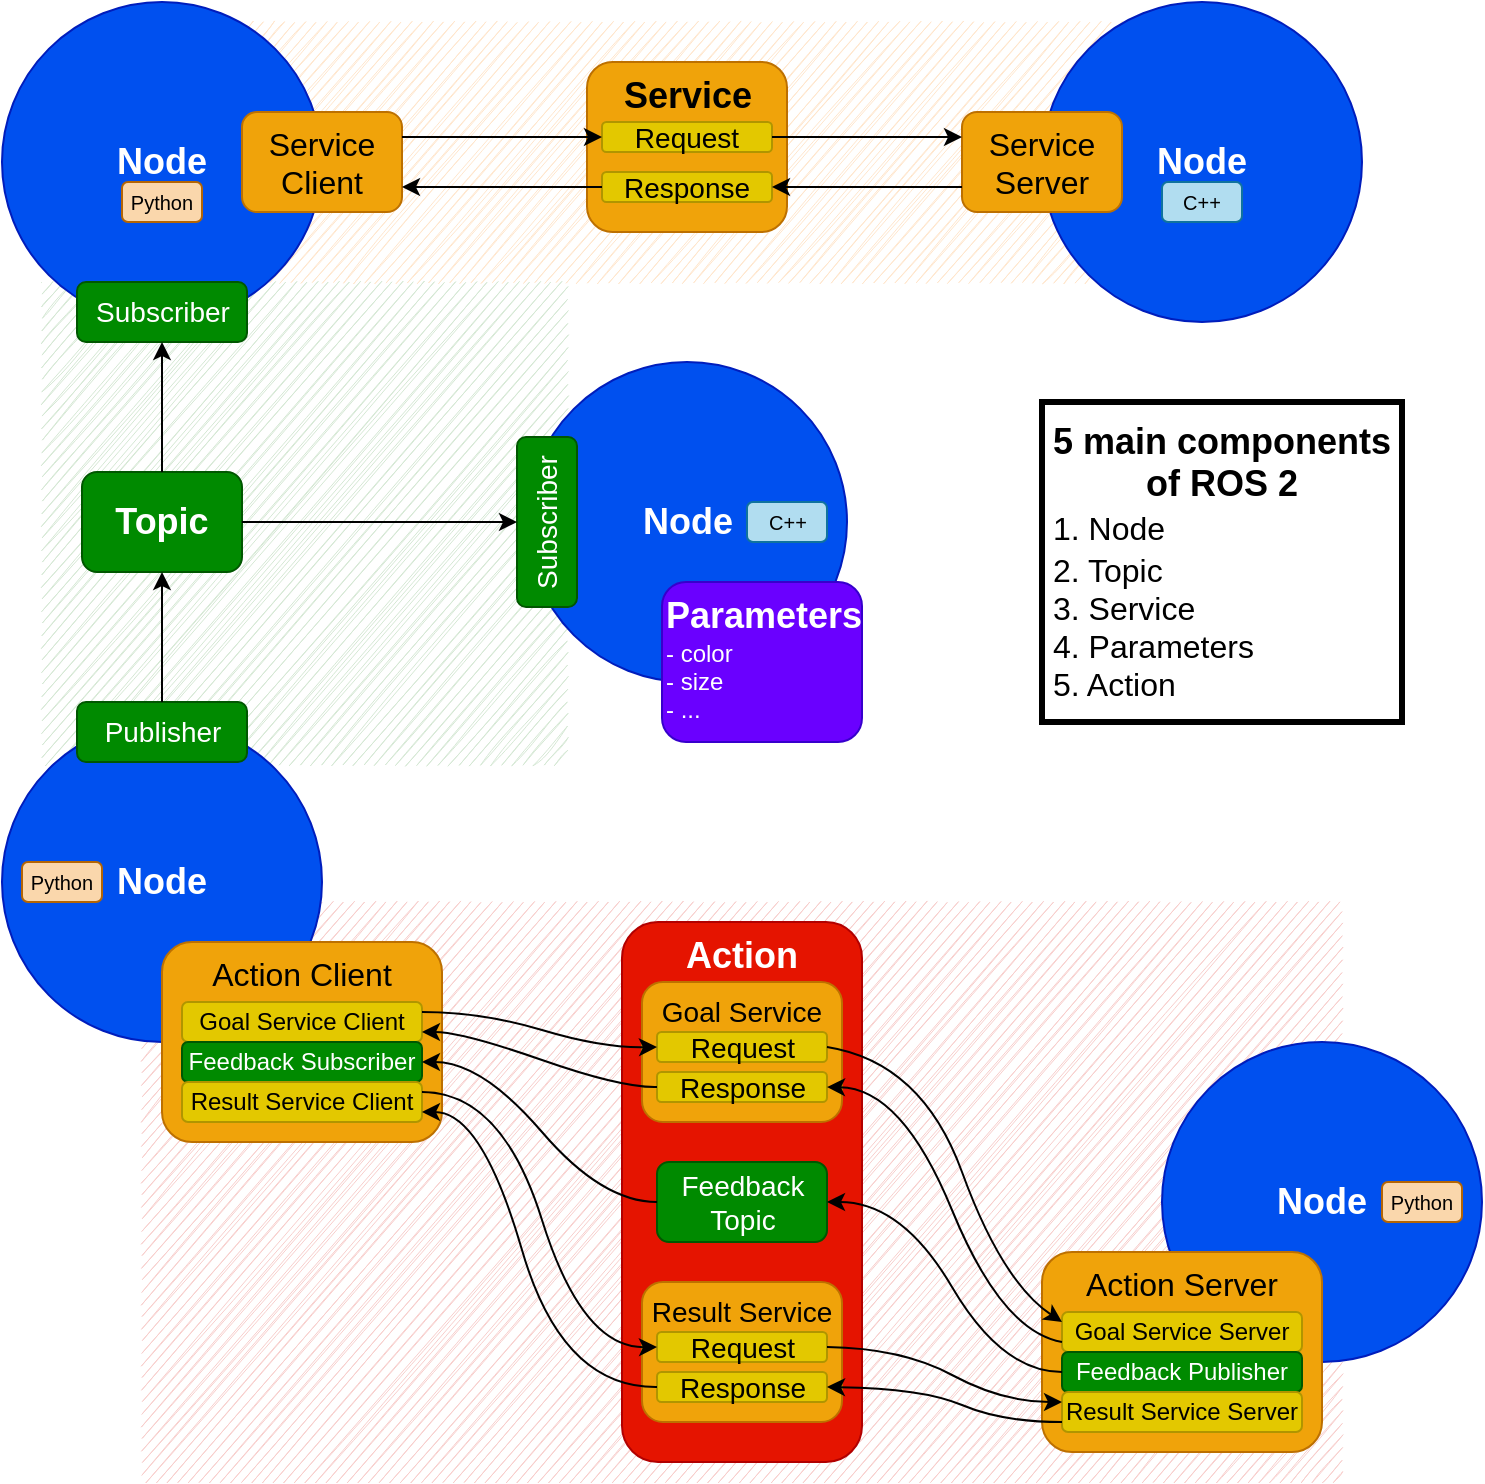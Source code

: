<mxfile version="16.5.1" type="device"><diagram id="7dq1JJc_gvja--6DrNi7" name="Page-1"><mxGraphModel dx="1106" dy="887" grid="1" gridSize="10" guides="1" tooltips="1" connect="1" arrows="1" fold="1" page="1" pageScale="1" pageWidth="850" pageHeight="1100" math="0" shadow="0"><root><mxCell id="0"/><mxCell id="1" parent="0"/><mxCell id="LAC1efSy8DzmnA_iOcIL-65" value="" style="rounded=0;whiteSpace=wrap;html=1;fontSize=18;fillColor=#f8cecc;strokeColor=none;shadow=0;sketch=1;glass=0;" vertex="1" parent="1"><mxGeometry x="150" y="530" width="600" height="290" as="geometry"/></mxCell><mxCell id="LAC1efSy8DzmnA_iOcIL-64" value="" style="rounded=0;whiteSpace=wrap;html=1;fontSize=18;fillColor=#ffe6cc;strokeColor=none;shadow=0;sketch=1;glass=0;" vertex="1" parent="1"><mxGeometry x="200" y="90" width="440" height="130" as="geometry"/></mxCell><mxCell id="LAC1efSy8DzmnA_iOcIL-63" value="" style="rounded=0;whiteSpace=wrap;html=1;fontSize=18;fillColor=#d5e8d4;strokeColor=none;gradientColor=none;shadow=0;sketch=1;glass=0;" vertex="1" parent="1"><mxGeometry x="100" y="220" width="260" height="240" as="geometry"/></mxCell><mxCell id="LAC1efSy8DzmnA_iOcIL-34" value="Node" style="ellipse;whiteSpace=wrap;html=1;aspect=fixed;fontSize=18;fontStyle=1;fillColor=#0050ef;fontColor=#ffffff;strokeColor=#001DBC;" vertex="1" parent="1"><mxGeometry x="660" y="600" width="160" height="160" as="geometry"/></mxCell><mxCell id="LAC1efSy8DzmnA_iOcIL-44" value="Action" style="rounded=1;whiteSpace=wrap;html=1;fontSize=18;verticalAlign=top;fontStyle=1;fillColor=#e51400;fontColor=#ffffff;strokeColor=#B20000;" vertex="1" parent="1"><mxGeometry x="390" y="540" width="120" height="270" as="geometry"/></mxCell><mxCell id="LAC1efSy8DzmnA_iOcIL-33" value="Action Server" style="rounded=1;whiteSpace=wrap;html=1;fontSize=16;verticalAlign=top;fillColor=#f0a30a;fontColor=#000000;strokeColor=#BD7000;" vertex="1" parent="1"><mxGeometry x="600" y="705" width="140" height="100" as="geometry"/></mxCell><mxCell id="LAC1efSy8DzmnA_iOcIL-1" value="Node" style="ellipse;whiteSpace=wrap;html=1;aspect=fixed;fontSize=18;fontStyle=1;fillColor=#0050ef;strokeColor=#001DBC;fontColor=#ffffff;" vertex="1" parent="1"><mxGeometry x="80" y="80" width="160" height="160" as="geometry"/></mxCell><mxCell id="LAC1efSy8DzmnA_iOcIL-4" value="Service" style="rounded=1;whiteSpace=wrap;html=1;fontSize=18;verticalAlign=top;fontStyle=1;fillColor=#f0a30a;fontColor=#000000;strokeColor=#BD7000;" vertex="1" parent="1"><mxGeometry x="372.5" y="110" width="100" height="85" as="geometry"/></mxCell><mxCell id="LAC1efSy8DzmnA_iOcIL-6" value="Response" style="rounded=1;whiteSpace=wrap;html=1;fontSize=14;fillColor=#e3c800;fontColor=#000000;strokeColor=#B09500;" vertex="1" parent="1"><mxGeometry x="380" y="165" width="85" height="15" as="geometry"/></mxCell><mxCell id="LAC1efSy8DzmnA_iOcIL-7" value="Request" style="rounded=1;whiteSpace=wrap;html=1;fontSize=14;fillColor=#e3c800;fontColor=#000000;strokeColor=#B09500;" vertex="1" parent="1"><mxGeometry x="380" y="140" width="85" height="15" as="geometry"/></mxCell><mxCell id="LAC1efSy8DzmnA_iOcIL-9" value="Service&lt;br style=&quot;font-size: 16px&quot;&gt;Client" style="rounded=1;whiteSpace=wrap;html=1;fontSize=16;verticalAlign=top;fillColor=#f0a30a;fontColor=#000000;strokeColor=#BD7000;" vertex="1" parent="1"><mxGeometry x="200" y="135" width="80" height="50" as="geometry"/></mxCell><mxCell id="LAC1efSy8DzmnA_iOcIL-10" value="Topic" style="rounded=1;whiteSpace=wrap;html=1;fontSize=18;verticalAlign=middle;fontStyle=1;fillColor=#008a00;strokeColor=#005700;fontColor=#ffffff;" vertex="1" parent="1"><mxGeometry x="120" y="315" width="80" height="50" as="geometry"/></mxCell><mxCell id="LAC1efSy8DzmnA_iOcIL-11" value="Subscriber" style="rounded=1;whiteSpace=wrap;html=1;fontSize=14;fillColor=#008a00;strokeColor=#005700;fontColor=#ffffff;" vertex="1" parent="1"><mxGeometry x="117.5" y="220" width="85" height="30" as="geometry"/></mxCell><mxCell id="LAC1efSy8DzmnA_iOcIL-14" value="Node" style="ellipse;whiteSpace=wrap;html=1;aspect=fixed;fontSize=18;fontStyle=1;fillColor=#0050ef;fontColor=#ffffff;strokeColor=#001DBC;" vertex="1" parent="1"><mxGeometry x="600" y="80" width="160" height="160" as="geometry"/></mxCell><mxCell id="LAC1efSy8DzmnA_iOcIL-8" value="Service&lt;br style=&quot;font-size: 16px;&quot;&gt;Server" style="rounded=1;whiteSpace=wrap;html=1;fontSize=16;verticalAlign=top;fillColor=#f0a30a;fontColor=#000000;strokeColor=#BD7000;" vertex="1" parent="1"><mxGeometry x="560" y="135" width="80" height="50" as="geometry"/></mxCell><mxCell id="LAC1efSy8DzmnA_iOcIL-16" value="" style="endArrow=classic;html=1;rounded=0;fontSize=18;exitX=1;exitY=0.25;exitDx=0;exitDy=0;entryX=0;entryY=0.5;entryDx=0;entryDy=0;" edge="1" parent="1" source="LAC1efSy8DzmnA_iOcIL-9" target="LAC1efSy8DzmnA_iOcIL-7"><mxGeometry width="50" height="50" relative="1" as="geometry"><mxPoint x="250" y="260" as="sourcePoint"/><mxPoint x="300" y="210" as="targetPoint"/></mxGeometry></mxCell><mxCell id="LAC1efSy8DzmnA_iOcIL-17" value="" style="endArrow=classic;html=1;rounded=0;fontSize=18;entryX=0;entryY=0.25;entryDx=0;entryDy=0;exitX=1;exitY=0.5;exitDx=0;exitDy=0;" edge="1" parent="1" source="LAC1efSy8DzmnA_iOcIL-7" target="LAC1efSy8DzmnA_iOcIL-8"><mxGeometry width="50" height="50" relative="1" as="geometry"><mxPoint x="490" y="170" as="sourcePoint"/><mxPoint x="392.5" y="160" as="targetPoint"/></mxGeometry></mxCell><mxCell id="LAC1efSy8DzmnA_iOcIL-18" value="" style="endArrow=classic;html=1;rounded=0;fontSize=18;entryX=1;entryY=0.5;entryDx=0;entryDy=0;exitX=0;exitY=0.75;exitDx=0;exitDy=0;" edge="1" parent="1" source="LAC1efSy8DzmnA_iOcIL-8" target="LAC1efSy8DzmnA_iOcIL-6"><mxGeometry width="50" height="50" relative="1" as="geometry"><mxPoint x="520" y="250" as="sourcePoint"/><mxPoint x="570" y="200" as="targetPoint"/></mxGeometry></mxCell><mxCell id="LAC1efSy8DzmnA_iOcIL-19" value="" style="endArrow=classic;html=1;rounded=0;fontSize=18;entryX=1;entryY=0.75;entryDx=0;entryDy=0;exitX=0;exitY=0.5;exitDx=0;exitDy=0;" edge="1" parent="1" source="LAC1efSy8DzmnA_iOcIL-6" target="LAC1efSy8DzmnA_iOcIL-9"><mxGeometry width="50" height="50" relative="1" as="geometry"><mxPoint x="570" y="177.5" as="sourcePoint"/><mxPoint x="477.5" y="200" as="targetPoint"/></mxGeometry></mxCell><mxCell id="LAC1efSy8DzmnA_iOcIL-20" value="Node" style="ellipse;whiteSpace=wrap;html=1;aspect=fixed;fontSize=18;fontStyle=1;fillColor=#0050ef;fontColor=#ffffff;strokeColor=#001DBC;" vertex="1" parent="1"><mxGeometry x="80" y="440" width="160" height="160" as="geometry"/></mxCell><mxCell id="LAC1efSy8DzmnA_iOcIL-12" value="Publisher" style="rounded=1;whiteSpace=wrap;html=1;fontSize=14;fillColor=#008a00;strokeColor=#005700;fontColor=#ffffff;" vertex="1" parent="1"><mxGeometry x="117.5" y="430" width="85" height="30" as="geometry"/></mxCell><mxCell id="LAC1efSy8DzmnA_iOcIL-21" value="Node" style="ellipse;whiteSpace=wrap;html=1;aspect=fixed;fontSize=18;fontStyle=1;fillColor=#0050ef;fontColor=#ffffff;strokeColor=#001DBC;sketch=0;" vertex="1" parent="1"><mxGeometry x="342.5" y="260" width="160" height="160" as="geometry"/></mxCell><mxCell id="LAC1efSy8DzmnA_iOcIL-13" value="Subscriber" style="rounded=1;whiteSpace=wrap;html=1;fontSize=14;rotation=-90;fillColor=#008a00;strokeColor=#005700;fontColor=#ffffff;" vertex="1" parent="1"><mxGeometry x="310" y="325" width="85" height="30" as="geometry"/></mxCell><mxCell id="LAC1efSy8DzmnA_iOcIL-22" value="" style="endArrow=classic;html=1;rounded=0;fontSize=18;entryX=0.5;entryY=1;entryDx=0;entryDy=0;exitX=0.5;exitY=0;exitDx=0;exitDy=0;" edge="1" parent="1" source="LAC1efSy8DzmnA_iOcIL-12" target="LAC1efSy8DzmnA_iOcIL-10"><mxGeometry width="50" height="50" relative="1" as="geometry"><mxPoint x="230" y="440" as="sourcePoint"/><mxPoint x="280" y="390" as="targetPoint"/></mxGeometry></mxCell><mxCell id="LAC1efSy8DzmnA_iOcIL-23" value="" style="endArrow=classic;html=1;rounded=0;fontSize=18;entryX=0.5;entryY=0;entryDx=0;entryDy=0;exitX=1;exitY=0.5;exitDx=0;exitDy=0;" edge="1" parent="1" source="LAC1efSy8DzmnA_iOcIL-10" target="LAC1efSy8DzmnA_iOcIL-13"><mxGeometry width="50" height="50" relative="1" as="geometry"><mxPoint x="170" y="440" as="sourcePoint"/><mxPoint x="170" y="375" as="targetPoint"/></mxGeometry></mxCell><mxCell id="LAC1efSy8DzmnA_iOcIL-24" value="" style="endArrow=classic;html=1;rounded=0;fontSize=18;entryX=0.5;entryY=1;entryDx=0;entryDy=0;exitX=0.5;exitY=0;exitDx=0;exitDy=0;" edge="1" parent="1" source="LAC1efSy8DzmnA_iOcIL-10" target="LAC1efSy8DzmnA_iOcIL-11"><mxGeometry width="50" height="50" relative="1" as="geometry"><mxPoint x="210" y="350" as="sourcePoint"/><mxPoint x="347.5" y="350" as="targetPoint"/></mxGeometry></mxCell><mxCell id="LAC1efSy8DzmnA_iOcIL-25" value="Action Client" style="rounded=1;whiteSpace=wrap;html=1;fontSize=16;verticalAlign=top;fillColor=#f0a30a;fontColor=#000000;strokeColor=#BD7000;" vertex="1" parent="1"><mxGeometry x="160" y="550" width="140" height="100" as="geometry"/></mxCell><mxCell id="LAC1efSy8DzmnA_iOcIL-26" value="Goal Service Client" style="rounded=1;whiteSpace=wrap;html=1;fillColor=#e3c800;fontColor=#000000;strokeColor=#B09500;" vertex="1" parent="1"><mxGeometry x="170" y="580" width="120" height="20" as="geometry"/></mxCell><mxCell id="LAC1efSy8DzmnA_iOcIL-27" value="Goal Service Server" style="rounded=1;whiteSpace=wrap;html=1;fillColor=#e3c800;fontColor=#000000;strokeColor=#B09500;" vertex="1" parent="1"><mxGeometry x="610" y="735" width="120" height="20" as="geometry"/></mxCell><mxCell id="LAC1efSy8DzmnA_iOcIL-28" value="Feedback Subscriber" style="rounded=1;whiteSpace=wrap;html=1;fillColor=#008a00;fontColor=#ffffff;strokeColor=#005700;" vertex="1" parent="1"><mxGeometry x="170" y="600" width="120" height="20" as="geometry"/></mxCell><mxCell id="LAC1efSy8DzmnA_iOcIL-29" value="Feedback Publisher" style="rounded=1;whiteSpace=wrap;html=1;fillColor=#008a00;fontColor=#ffffff;strokeColor=#005700;" vertex="1" parent="1"><mxGeometry x="610" y="755" width="120" height="20" as="geometry"/></mxCell><mxCell id="LAC1efSy8DzmnA_iOcIL-30" value="Result Service Client" style="rounded=1;whiteSpace=wrap;html=1;fillColor=#e3c800;fontColor=#000000;strokeColor=#B09500;" vertex="1" parent="1"><mxGeometry x="170" y="620" width="120" height="20" as="geometry"/></mxCell><mxCell id="LAC1efSy8DzmnA_iOcIL-31" value="Result Service Server" style="rounded=1;whiteSpace=wrap;html=1;fillColor=#e3c800;fontColor=#000000;strokeColor=#B09500;" vertex="1" parent="1"><mxGeometry x="610" y="775" width="120" height="20" as="geometry"/></mxCell><mxCell id="LAC1efSy8DzmnA_iOcIL-35" value="Goal Service" style="rounded=1;whiteSpace=wrap;html=1;fontSize=14;verticalAlign=top;fillColor=#f0a30a;fontColor=#000000;strokeColor=#BD7000;" vertex="1" parent="1"><mxGeometry x="400" y="570" width="100" height="70" as="geometry"/></mxCell><mxCell id="LAC1efSy8DzmnA_iOcIL-37" value="Request" style="rounded=1;whiteSpace=wrap;html=1;fontSize=14;fillColor=#e3c800;fontColor=#000000;strokeColor=#B09500;" vertex="1" parent="1"><mxGeometry x="407.5" y="595" width="85" height="15" as="geometry"/></mxCell><mxCell id="LAC1efSy8DzmnA_iOcIL-38" value="Response" style="rounded=1;whiteSpace=wrap;html=1;fontSize=14;fillColor=#e3c800;fontColor=#000000;strokeColor=#B09500;" vertex="1" parent="1"><mxGeometry x="407.5" y="615" width="85" height="15" as="geometry"/></mxCell><mxCell id="LAC1efSy8DzmnA_iOcIL-40" value="Result Service" style="rounded=1;whiteSpace=wrap;html=1;fontSize=14;verticalAlign=top;fillColor=#f0a30a;fontColor=#000000;strokeColor=#BD7000;" vertex="1" parent="1"><mxGeometry x="400" y="720" width="100" height="70" as="geometry"/></mxCell><mxCell id="LAC1efSy8DzmnA_iOcIL-41" value="Request" style="rounded=1;whiteSpace=wrap;html=1;fontSize=14;fillColor=#e3c800;fontColor=#000000;strokeColor=#B09500;" vertex="1" parent="1"><mxGeometry x="407.5" y="745" width="85" height="15" as="geometry"/></mxCell><mxCell id="LAC1efSy8DzmnA_iOcIL-42" value="Response" style="rounded=1;whiteSpace=wrap;html=1;fontSize=14;fillColor=#e3c800;fontColor=#000000;strokeColor=#B09500;" vertex="1" parent="1"><mxGeometry x="407.5" y="765" width="85" height="15" as="geometry"/></mxCell><mxCell id="LAC1efSy8DzmnA_iOcIL-43" value="Feedback&lt;br&gt;Topic" style="rounded=1;whiteSpace=wrap;html=1;fontSize=14;fillColor=#008a00;fontColor=#ffffff;strokeColor=#005700;" vertex="1" parent="1"><mxGeometry x="407.5" y="660" width="85" height="40" as="geometry"/></mxCell><mxCell id="LAC1efSy8DzmnA_iOcIL-45" value="" style="endArrow=classic;html=1;fontSize=18;exitX=1;exitY=0.25;exitDx=0;exitDy=0;entryX=0;entryY=0.5;entryDx=0;entryDy=0;curved=1;" edge="1" parent="1" source="LAC1efSy8DzmnA_iOcIL-26" target="LAC1efSy8DzmnA_iOcIL-37"><mxGeometry width="50" height="50" relative="1" as="geometry"><mxPoint x="320" y="600" as="sourcePoint"/><mxPoint x="340" y="700" as="targetPoint"/><Array as="points"><mxPoint x="320" y="585"/><mxPoint x="380" y="603"/></Array></mxGeometry></mxCell><mxCell id="LAC1efSy8DzmnA_iOcIL-46" value="" style="endArrow=classic;html=1;fontSize=18;exitX=0;exitY=0.5;exitDx=0;exitDy=0;entryX=1;entryY=0.75;entryDx=0;entryDy=0;curved=1;" edge="1" parent="1" source="LAC1efSy8DzmnA_iOcIL-38" target="LAC1efSy8DzmnA_iOcIL-26"><mxGeometry width="50" height="50" relative="1" as="geometry"><mxPoint x="300" y="595.0" as="sourcePoint"/><mxPoint x="417.5" y="612.5" as="targetPoint"/><Array as="points"><mxPoint x="390" y="623"/><mxPoint x="310" y="595"/></Array></mxGeometry></mxCell><mxCell id="LAC1efSy8DzmnA_iOcIL-48" value="" style="endArrow=classic;html=1;fontSize=18;curved=1;exitX=1;exitY=0.5;exitDx=0;exitDy=0;entryX=0;entryY=0.25;entryDx=0;entryDy=0;" edge="1" parent="1" source="LAC1efSy8DzmnA_iOcIL-37" target="LAC1efSy8DzmnA_iOcIL-27"><mxGeometry width="50" height="50" relative="1" as="geometry"><mxPoint x="610" y="640" as="sourcePoint"/><mxPoint x="660" y="590" as="targetPoint"/><Array as="points"><mxPoint x="540" y="610"/><mxPoint x="580" y="720"/></Array></mxGeometry></mxCell><mxCell id="LAC1efSy8DzmnA_iOcIL-49" value="" style="endArrow=classic;html=1;fontSize=18;curved=1;exitX=0;exitY=0.75;exitDx=0;exitDy=0;entryX=1;entryY=0.5;entryDx=0;entryDy=0;" edge="1" parent="1" source="LAC1efSy8DzmnA_iOcIL-27" target="LAC1efSy8DzmnA_iOcIL-38"><mxGeometry width="50" height="50" relative="1" as="geometry"><mxPoint x="502.5" y="612.5" as="sourcePoint"/><mxPoint x="620" y="750" as="targetPoint"/><Array as="points"><mxPoint x="580" y="745"/><mxPoint x="530" y="623"/></Array></mxGeometry></mxCell><mxCell id="LAC1efSy8DzmnA_iOcIL-50" value="" style="endArrow=classic;html=1;fontSize=18;curved=1;entryX=1;entryY=0.5;entryDx=0;entryDy=0;exitX=0;exitY=0.5;exitDx=0;exitDy=0;" edge="1" parent="1" source="LAC1efSy8DzmnA_iOcIL-29" target="LAC1efSy8DzmnA_iOcIL-43"><mxGeometry width="50" height="50" relative="1" as="geometry"><mxPoint x="530" y="790" as="sourcePoint"/><mxPoint x="580" y="740" as="targetPoint"/><Array as="points"><mxPoint x="580" y="765"/><mxPoint x="530" y="680"/></Array></mxGeometry></mxCell><mxCell id="LAC1efSy8DzmnA_iOcIL-51" value="" style="endArrow=classic;html=1;fontSize=18;curved=1;entryX=1;entryY=0.5;entryDx=0;entryDy=0;exitX=0;exitY=0.5;exitDx=0;exitDy=0;" edge="1" parent="1" source="LAC1efSy8DzmnA_iOcIL-43" target="LAC1efSy8DzmnA_iOcIL-28"><mxGeometry width="50" height="50" relative="1" as="geometry"><mxPoint x="300" y="740" as="sourcePoint"/><mxPoint x="350" y="690" as="targetPoint"/><Array as="points"><mxPoint x="380" y="680"/><mxPoint x="320" y="610"/></Array></mxGeometry></mxCell><mxCell id="LAC1efSy8DzmnA_iOcIL-52" value="" style="endArrow=classic;html=1;fontSize=18;curved=1;exitX=1;exitY=0.25;exitDx=0;exitDy=0;entryX=0;entryY=0.5;entryDx=0;entryDy=0;" edge="1" parent="1" source="LAC1efSy8DzmnA_iOcIL-30" target="LAC1efSy8DzmnA_iOcIL-41"><mxGeometry width="50" height="50" relative="1" as="geometry"><mxPoint x="330" y="730" as="sourcePoint"/><mxPoint x="380" y="680" as="targetPoint"/><Array as="points"><mxPoint x="330" y="625"/><mxPoint x="370" y="753"/></Array></mxGeometry></mxCell><mxCell id="LAC1efSy8DzmnA_iOcIL-53" value="" style="endArrow=classic;html=1;fontSize=18;curved=1;entryX=1;entryY=0.75;entryDx=0;entryDy=0;exitX=0;exitY=0.5;exitDx=0;exitDy=0;" edge="1" parent="1" source="LAC1efSy8DzmnA_iOcIL-42" target="LAC1efSy8DzmnA_iOcIL-30"><mxGeometry width="50" height="50" relative="1" as="geometry"><mxPoint x="280" y="750" as="sourcePoint"/><mxPoint x="330" y="700" as="targetPoint"/><Array as="points"><mxPoint x="360" y="773"/><mxPoint x="320" y="635"/></Array></mxGeometry></mxCell><mxCell id="LAC1efSy8DzmnA_iOcIL-54" value="" style="endArrow=classic;html=1;fontSize=18;curved=1;exitX=1;exitY=0.5;exitDx=0;exitDy=0;entryX=0;entryY=0.25;entryDx=0;entryDy=0;" edge="1" parent="1" source="LAC1efSy8DzmnA_iOcIL-41" target="LAC1efSy8DzmnA_iOcIL-31"><mxGeometry width="50" height="50" relative="1" as="geometry"><mxPoint x="540" y="850" as="sourcePoint"/><mxPoint x="590" y="800" as="targetPoint"/><Array as="points"><mxPoint x="530" y="753"/><mxPoint x="580" y="780"/></Array></mxGeometry></mxCell><mxCell id="LAC1efSy8DzmnA_iOcIL-55" value="" style="endArrow=classic;html=1;fontSize=18;curved=1;entryX=1;entryY=0.5;entryDx=0;entryDy=0;exitX=0;exitY=0.75;exitDx=0;exitDy=0;" edge="1" parent="1" source="LAC1efSy8DzmnA_iOcIL-31" target="LAC1efSy8DzmnA_iOcIL-42"><mxGeometry width="50" height="50" relative="1" as="geometry"><mxPoint x="540" y="850" as="sourcePoint"/><mxPoint x="590" y="800" as="targetPoint"/><Array as="points"><mxPoint x="580" y="790"/><mxPoint x="540" y="773"/></Array></mxGeometry></mxCell><mxCell id="LAC1efSy8DzmnA_iOcIL-56" value="C++" style="rounded=1;whiteSpace=wrap;html=1;fontSize=10;fillColor=#b1ddf0;strokeColor=#10739e;" vertex="1" parent="1"><mxGeometry x="660" y="170" width="40" height="20" as="geometry"/></mxCell><mxCell id="LAC1efSy8DzmnA_iOcIL-57" value="C++" style="rounded=1;whiteSpace=wrap;html=1;fontSize=10;fillColor=#b1ddf0;strokeColor=#10739e;" vertex="1" parent="1"><mxGeometry x="452.5" y="330" width="40" height="20" as="geometry"/></mxCell><mxCell id="LAC1efSy8DzmnA_iOcIL-3" value="Python" style="rounded=1;whiteSpace=wrap;html=1;fontSize=10;fillColor=#fad7ac;strokeColor=#b46504;" vertex="1" parent="1"><mxGeometry x="90" y="510" width="40" height="20" as="geometry"/></mxCell><mxCell id="LAC1efSy8DzmnA_iOcIL-58" value="Python" style="rounded=1;whiteSpace=wrap;html=1;fontSize=10;fillColor=#fad7ac;strokeColor=#b46504;" vertex="1" parent="1"><mxGeometry x="140" y="170" width="40" height="20" as="geometry"/></mxCell><mxCell id="LAC1efSy8DzmnA_iOcIL-59" value="Python" style="rounded=1;whiteSpace=wrap;html=1;fontSize=10;fillColor=#fad7ac;strokeColor=#b46504;" vertex="1" parent="1"><mxGeometry x="770" y="670" width="40" height="20" as="geometry"/></mxCell><mxCell id="LAC1efSy8DzmnA_iOcIL-60" value="&lt;font style=&quot;font-size: 18px&quot;&gt;&lt;b&gt;Parameters&lt;/b&gt;&lt;/font&gt;&lt;br style=&quot;font-size: 12px&quot;&gt;- color&lt;br style=&quot;font-size: 12px&quot;&gt;- size&lt;br style=&quot;font-size: 12px&quot;&gt;- ..." style="rounded=1;whiteSpace=wrap;html=1;fontSize=12;align=left;verticalAlign=top;fillColor=#6a00ff;fontColor=#ffffff;strokeColor=#3700CC;" vertex="1" parent="1"><mxGeometry x="410" y="370" width="100" height="80" as="geometry"/></mxCell><mxCell id="LAC1efSy8DzmnA_iOcIL-69" value="&lt;b&gt;5 main components&lt;br&gt;of ROS 2&lt;br&gt;&lt;div style=&quot;text-align: left&quot;&gt;&lt;span style=&quot;font-size: 16px ; font-weight: normal&quot;&gt;1. Node&lt;/span&gt;&lt;/div&gt;&lt;/b&gt;&lt;font style=&quot;font-size: 16px&quot;&gt;&lt;div style=&quot;text-align: left&quot;&gt;&lt;span&gt;2. Topic&lt;/span&gt;&lt;/div&gt;&lt;div style=&quot;text-align: left&quot;&gt;&lt;span&gt;3. Service&lt;/span&gt;&lt;/div&gt;&lt;div style=&quot;text-align: left&quot;&gt;&lt;span&gt;4. Parameters&lt;/span&gt;&lt;/div&gt;&lt;div style=&quot;text-align: left&quot;&gt;&lt;span&gt;5. Action&lt;/span&gt;&lt;/div&gt;&lt;/font&gt;" style="rounded=0;whiteSpace=wrap;html=1;shadow=0;glass=0;sketch=0;fontSize=18;gradientColor=none;align=center;strokeWidth=3;" vertex="1" parent="1"><mxGeometry x="600" y="280" width="180" height="160" as="geometry"/></mxCell></root></mxGraphModel></diagram></mxfile>